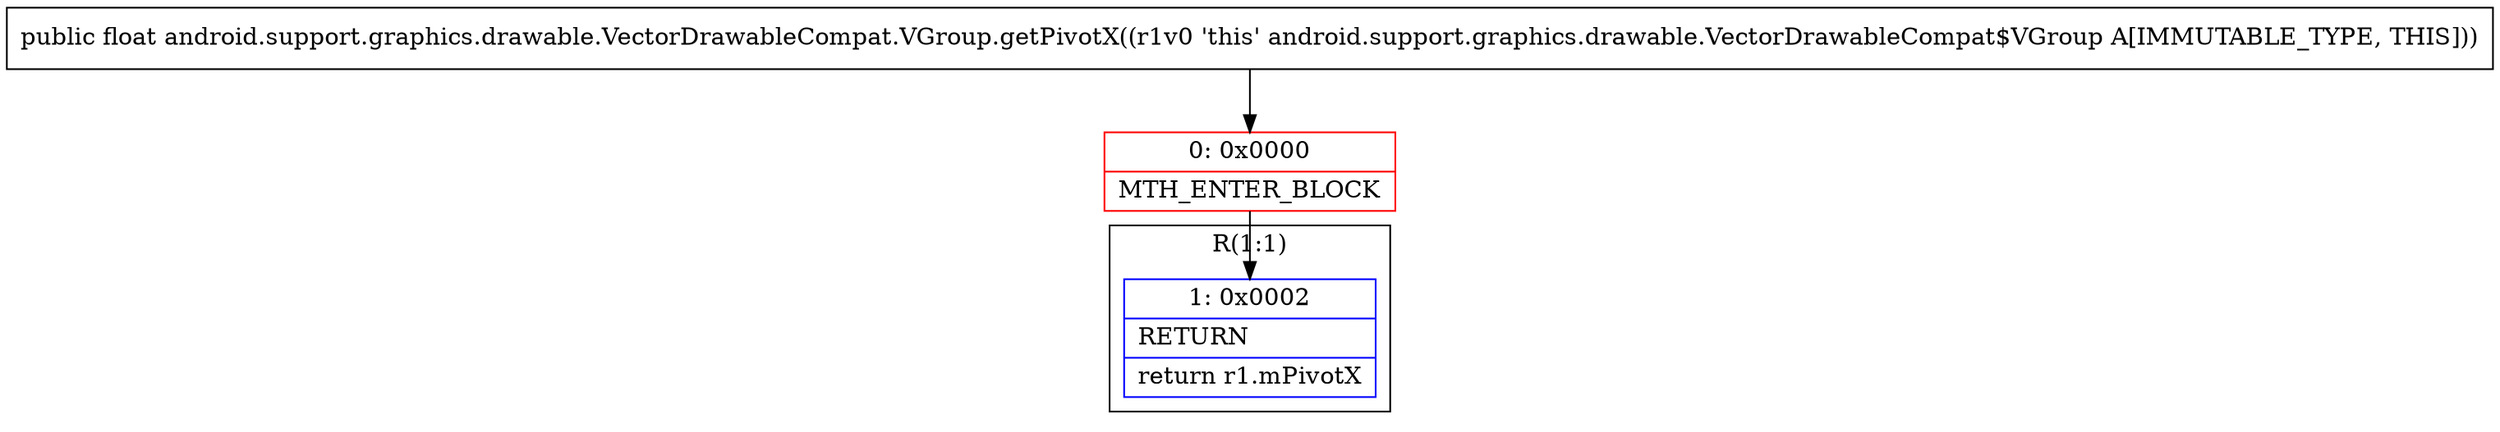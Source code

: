 digraph "CFG forandroid.support.graphics.drawable.VectorDrawableCompat.VGroup.getPivotX()F" {
subgraph cluster_Region_190453239 {
label = "R(1:1)";
node [shape=record,color=blue];
Node_1 [shape=record,label="{1\:\ 0x0002|RETURN\l|return r1.mPivotX\l}"];
}
Node_0 [shape=record,color=red,label="{0\:\ 0x0000|MTH_ENTER_BLOCK\l}"];
MethodNode[shape=record,label="{public float android.support.graphics.drawable.VectorDrawableCompat.VGroup.getPivotX((r1v0 'this' android.support.graphics.drawable.VectorDrawableCompat$VGroup A[IMMUTABLE_TYPE, THIS])) }"];
MethodNode -> Node_0;
Node_0 -> Node_1;
}

